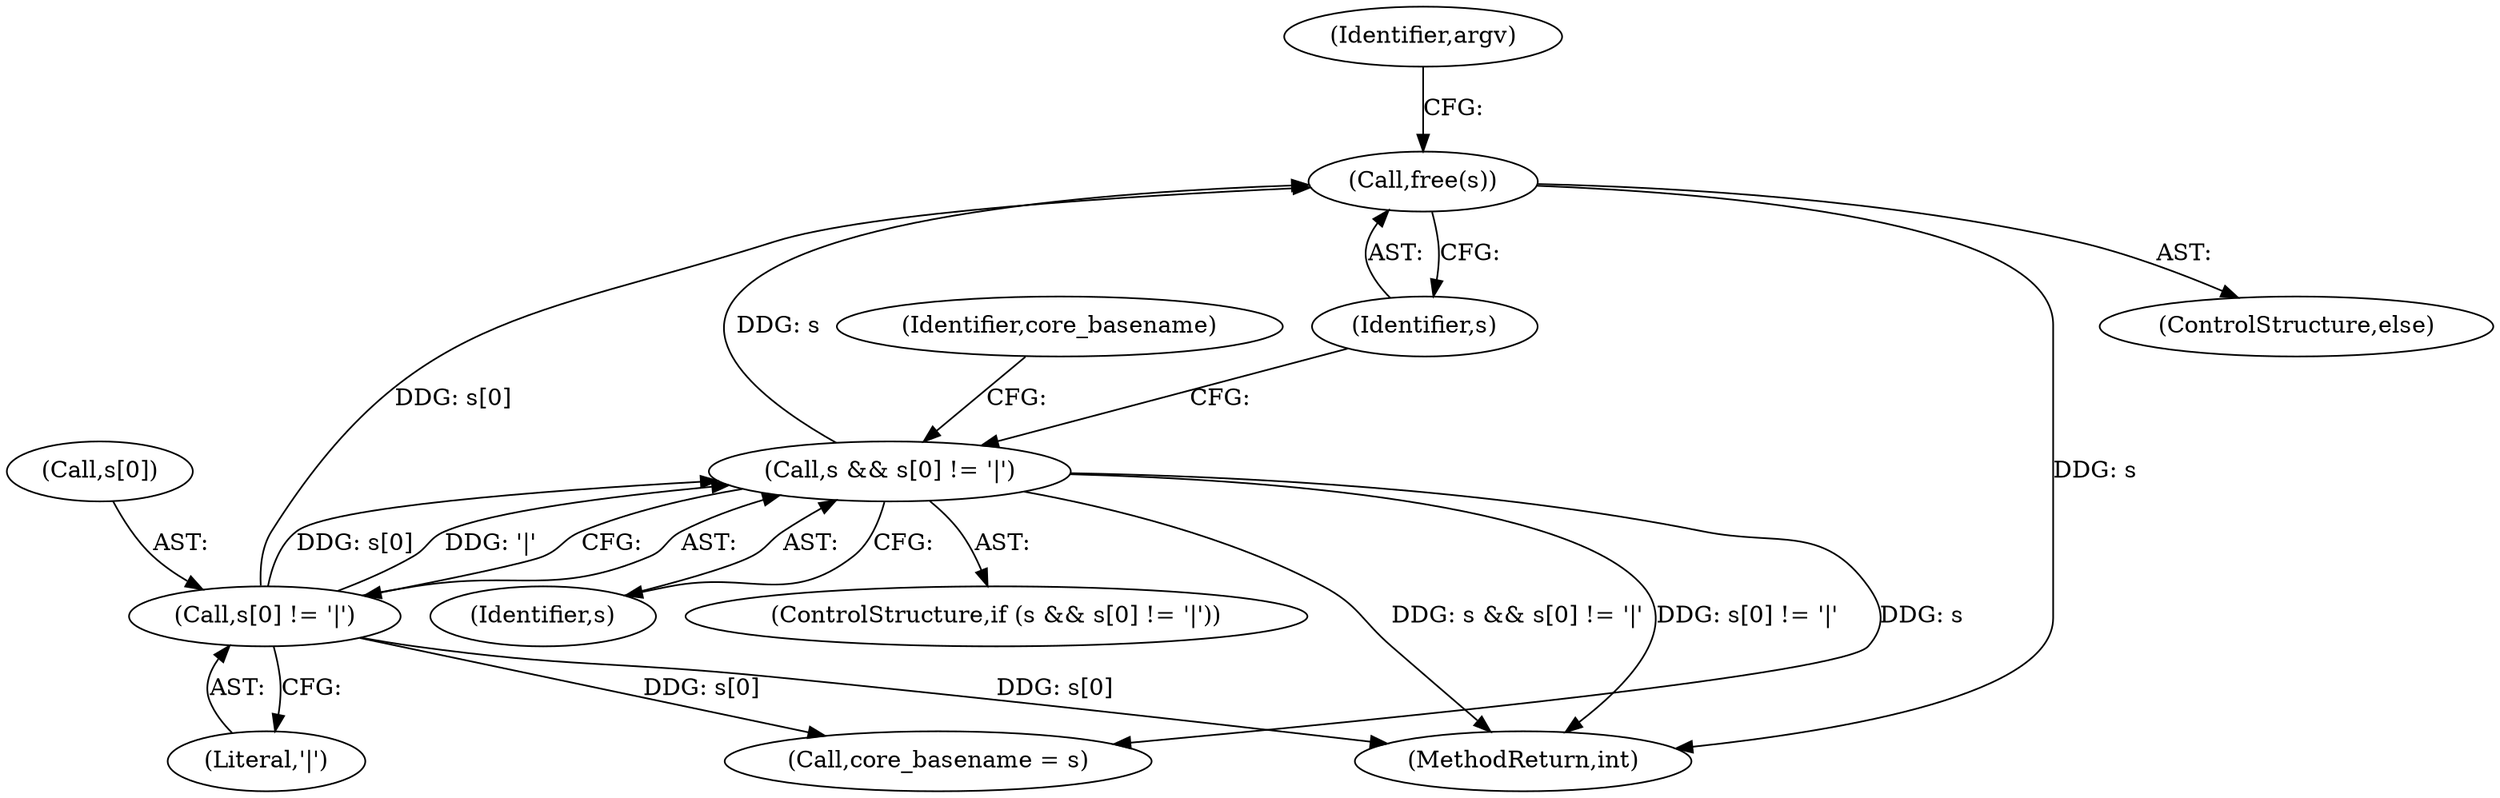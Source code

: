 digraph "0_abrt_8939398b82006ba1fec4ed491339fc075f43fc7c_1@API" {
"1000349" [label="(Call,free(s))"];
"1000338" [label="(Call,s && s[0] != '|')"];
"1000340" [label="(Call,s[0] != '|')"];
"1000338" [label="(Call,s && s[0] != '|')"];
"1000341" [label="(Call,s[0])"];
"1000346" [label="(Identifier,core_basename)"];
"1000344" [label="(Literal,'|')"];
"1000340" [label="(Call,s[0] != '|')"];
"1000345" [label="(Call,core_basename = s)"];
"1000350" [label="(Identifier,s)"];
"1000339" [label="(Identifier,s)"];
"1000348" [label="(ControlStructure,else)"];
"1001237" [label="(MethodReturn,int)"];
"1000337" [label="(ControlStructure,if (s && s[0] != '|'))"];
"1000349" [label="(Call,free(s))"];
"1000355" [label="(Identifier,argv)"];
"1000349" -> "1000348"  [label="AST: "];
"1000349" -> "1000350"  [label="CFG: "];
"1000350" -> "1000349"  [label="AST: "];
"1000355" -> "1000349"  [label="CFG: "];
"1000349" -> "1001237"  [label="DDG: s"];
"1000338" -> "1000349"  [label="DDG: s"];
"1000340" -> "1000349"  [label="DDG: s[0]"];
"1000338" -> "1000337"  [label="AST: "];
"1000338" -> "1000339"  [label="CFG: "];
"1000338" -> "1000340"  [label="CFG: "];
"1000339" -> "1000338"  [label="AST: "];
"1000340" -> "1000338"  [label="AST: "];
"1000346" -> "1000338"  [label="CFG: "];
"1000350" -> "1000338"  [label="CFG: "];
"1000338" -> "1001237"  [label="DDG: s && s[0] != '|'"];
"1000338" -> "1001237"  [label="DDG: s[0] != '|'"];
"1000340" -> "1000338"  [label="DDG: s[0]"];
"1000340" -> "1000338"  [label="DDG: '|'"];
"1000338" -> "1000345"  [label="DDG: s"];
"1000340" -> "1000344"  [label="CFG: "];
"1000341" -> "1000340"  [label="AST: "];
"1000344" -> "1000340"  [label="AST: "];
"1000340" -> "1001237"  [label="DDG: s[0]"];
"1000340" -> "1000345"  [label="DDG: s[0]"];
}
